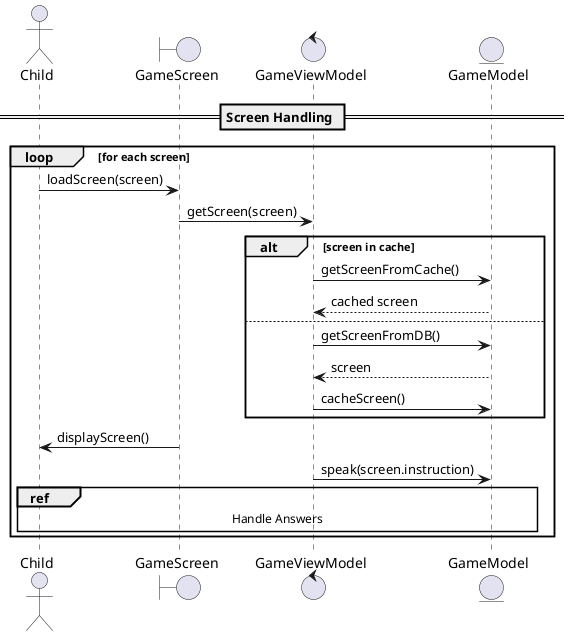 @startuml
actor Child
boundary GameScreen
control GameViewModel
entity GameModel

== Screen Handling ==

loop for each screen
    Child -> GameScreen: loadScreen(screen)
    GameScreen -> GameViewModel: getScreen(screen)

    alt screen in cache
        GameViewModel -> GameModel: getScreenFromCache()
        GameModel --> GameViewModel: cached screen
    else
        GameViewModel -> GameModel: getScreenFromDB()
        GameModel --> GameViewModel: screen
        GameViewModel -> GameModel: cacheScreen()
    end

    GameScreen -> Child: displayScreen()
    GameViewModel -> GameModel: speak(screen.instruction)


    ref over Child, GameScreen, GameModel: Handle Answers
end
@enduml